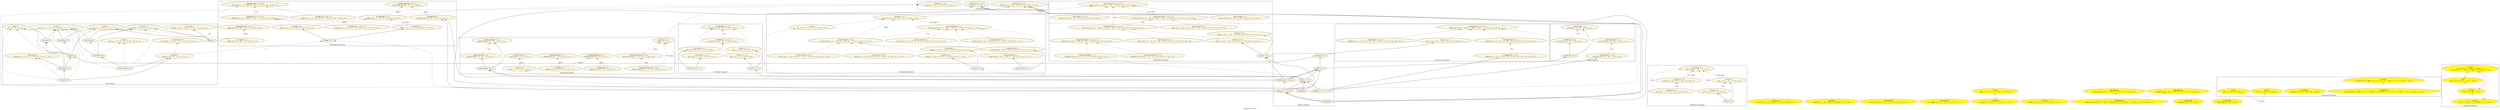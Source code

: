 digraph Is {
  label = "Predicative Classes"
  rankdir = BT

  node [fontname = monospace, style = filled, fillcolor = cornsilk]
  edge [fontname = monospace]

  // IsProper [label = "\N X\nproper (x : A) : X x x"]

  subgraph cluster_order_theory_classes {
    label = "Order Theory"

  IsAntisym [label = "\N X Y\nantisym (x y : A) (a : Y x y) (b : Y y x) : X x y"]
  IsAsym [label = "\N X\nasym (x y : A) (a : X x y) (b : X y x) : 0"]
  IsConnex [label = "\N X\nconnex (x y : A) : X x y \\/ X y x"]
  IsCotrans [label = "\N X\ncotrans (x y z : A) (a : X x z) : X x y \\/ X y z"]
  IsIrrefl [label = "\N X\nirrefl (x : A) (a : X x x) : 0"]
  IsRefl [label = "\N X\nrefl (x : A) : X x x"]
  IsStrConnex [label = "\N X Y\nstr_connex (x y : A) : Y x y \\/ X x y \\/ Y y x"]
  IsSym [label = "\N X\nsym (x y : A) (a : X x y) : X y x"]
  IsTrans [label = "\N X\ntrans (x y z : A) (a : X x y) (b : X y z) : X x z"]

    IsApart [label = "\N X"]
    IsEquiv [label = "\N X"]
    IsPartEquiv [label = "\N X"]
    IsPartOrd [label = "\N X Y"]
    IsPreord [label = "\N X"]
    IsStrPartOrd [label = "\N X"]
    IsStrPreord [label = "\N X"]
    IsStrTotOrd [label = "\N X Y"]
    IsTotOrd [label = "\N X Y"]
  }

  subgraph cluster_cancel {
  label = "Cancellative Fragment"
  IsCancelBinFnL [label = "\N X Y k\ncancel_bin_fn_l (x : A1) (y z : A0) (a : Y (k x y) (k x z)) : X y z"]
  IsCancelBinFnR [label = "\N X Y k\ncancel_bin_fn_r (x y : A0) (z : A1) (a : Y (k x z) (k y z)) : X x y"]
  IsCancelActL [label = "\N X al\ncancel_act_l (x : A) (a b : B) (s : X (al x a) (al x b)) : X a b"]
  IsCancelActLR [label = "\N X Y al\ncancel_act_l_r (x y : A) (a : B) (s : Y (al x a) (al y a)) : X x y"]
  IsCancelActR [label = "\N X ar\ncancel_act_r (a b : B) (x : A) (s : X (ar a x) (ar b x)) : X a b"]
  IsCancelActRL [label = "\N X Y ar\ncancel_act_r_l (a : B) (x y : A) (s : Y (ar a x) (ar a y)) : X x y"]
  IsCancelFormL [label = "\N X Y s\ncancel_form_l (a b c : B) (t : X (s a b) (s a c)) : Y b c"]
  IsCancelFormR [label = "\N X Y s\ncancel_form_r (a b c : B) (t : X (s a c) (s b c)) : Y a b"]
  IsCancelL [label = "\N X k\ncancel_l (x y z : A) (a : X (k x y) (k x z)) : X y z"]
  IsCancelR [label = "\N X k\ncancel_r (x y z : A) (a : X (k x z) (k y z)) : X x y"]
  IsInj [label = "\N X f\ninj (x y : A) (a : X (f x) (f y)) : X x y"]
  IsInjUnFn [label = "\N X Y f\ninj_un_fn (x y : A) (a : Y (f x) (f y)) : X x y"]
    IsCancel [label = "\N X k"]
    IsCancelForm [label = "\N X Y s"]
  }

  subgraph cluster_assoc {
  label = "Associative Fragment"
  IsAssoc [label = "\N X k\nassoc (x y z : A) : X (k x (k y z)) (k (k x y) z)"]
  IsCompatActL [label = "\N X k al\ncompat_act_l (x y : A) (a : B) : X (al x (al y a)) (al (k x y) a)"]
  IsCompatActR [label = "\N X k ar\ncompat_act_r (a : B) (x y : A) : X (ar a (k x y)) (ar (ar a x) y)"]
  IsCompatActs [label = "\N X al ar\ncompat_acts (x : A) (a : C) (y : B) : X (al x (ar a y)) (ar (al x a) y)"]
  IsCompatBinFns [label = "\N X k m n p\ncompat_bin_fns (x : A0) (y : A1) (z : A2) : X (n x (m y z)) (p (k x y) z)"]
  }

  subgraph cluster_distr {
  label = "Distributive Fragment"
  IsDistrUnFns [label = "\N X f g k h m\ndistr_un_fns (x : A0) (y : A1) : X (h (k x y)) (m (f x) (g y))"]
  IsDistrUnFn [label = "\N X f k m\ndistr_un_fn (x y : A) : X (f (k x y)) (m (f x) (f y))"]
  IsDistrUnOp [label = "\N X f k\ndistr_un_op (x y : A) : X (f (k x y)) (k (f x) (f y))"]
  IsAntidistrUnFns [label = "\N X f g k h m\nantidistr_un_fns (x : A0) (y : A1) : X (h (k x y)) (m (f y) (g x))"]
  IsAntidistrUnFn [label = "\N X f k m\nantidistr_un_fn (x y : A) : X (f (k x y)) (m (f y) (f x))"]
  IsAntidistrUnOp [label = "\N X f k\nantidistr_un_op (x y : A) : X (f (k x y)) (k (f y) (f x))"]
  IsDistrBinFnsL [label = "\N X k m n p q\ndistr_bin_fns_l (x : A0) (y : A1) (z : A2) : X (p x (n y z)) (q (k x y) (m x z))"]
  IsDistrBinFnsR [label = "\N X k m n p q\ndistr_bin_fns_r (x : A0) (y : A1) (z : A2) : X (p (n x y) z) (q (k x z) (m y z))"]
  IsDistrActL [label = "\N X al k\ndistr_act_l (x : A) (a b : B) : X (al x (k a b)) (k (al x a) (al x b))"]
  IsDistrActR [label = "\N X ar k\ndistr_act_r (a b : B) (x : A) : X (ar (k a b) x) (k (ar a x) (ar b x))"]
  IsDistrL [label = "\N X k m\ndistr_l (x y z : A) : X (k x (m y z)) (m (k x y) (k x z))"]
  IsDistrR [label = "\N X k m\ndistr_r (x y z : A) : X (k (m x y) z) (m (k x z) (k y z))"]
    IsDistr [label = "\N X k m"]
  }

  subgraph cluster_inv {
  label = "Invertible Fragment"
  IsInvBinFnL [label = "\N X x f k\ninv_bin_fn_l (y : A) : X (k (f y) y) x"]
  IsInvBinFnR [label = "\N X x f k\ninv_bin_fn_r (y : A) : X (k y (f y)) x"]
  IsInvFormL [label = "\N X x f s\ninv_form_l (y : A) : X (s (f y) y) x"]
  IsInvFormR [label = "\N X x f s\ninv_form_r (y : A) : X (s y (f y)) x"]
  IsInvL [label = "\N X x f k\ninv_l (y : A) : X (k (f y) y) x"]
  IsInvR [label = "\N X x f k\ninv_r (y : A) : X (k y (f y)) x"]
    IsInv [label = "\N X x f k"]
    IsInvForm [label = "\N X x f s"]
  }

  subgraph cluster_unl {
  label = "Unital Fragment"
  IsUnlElemActL [label = "\N X x al\nunl_elem_act_l (a : B) : X (al x a) a"]
  IsUnlElemActR [label = "\N X x ar\nunl_elem_act_r (a : B) : X (ar a x) a"]
  IsUnlElemL [label = "\N X x k\nunl_elem_l (y : A) : X (k x y) y"]
  IsUnlElemR [label = "\N X x k\nunl_elem_r (y : A) : X (k y x) y"]
    IsUnlElem [label = "\N X x k"]
  }

  subgraph cluster_absorb {
  label = "Absorbing Fragment"
  IsAbsorbElemActLR [label = "\N X a al\nabsorb_elem_act_l_r (x : A) : X (al x a) a"]
  IsAbsorbElemActRL [label = "\N X a ar\nabsorb_elem_act_r_l (x : A) : X (ar a x) a"]
  IsAbsorbElemL [label = "\N X x k\nabsorb_elem_l (y : A) : X (k x y) x"]
  IsAbsorbElemR [label = "\N X x k\nabsorb_elem_r (y : A) : X (k y x) x"]
  IsFixed [label = "\N X x f\nfixed : X (f x) x"]
  IsIdemBinOp [label = "\N X k\nidem_bin_op (x : A) : X (k x x) x"]
  IsIdemElemBinOp [label = "\N X x k\nidem_elem_bin_op : X (k x x) x"]
  IsIdemElemUnOp [label = "\N X x f\nidem_elem_un_op : X (f (f x)) (f x)"]
  IsIdemUnOp [label = "\N X f\nidem_un_op (x : A) : X (f (f x)) (f x)"]
  IsInvol [label = "\N X f\ninvol (x : A) : X (f (f x)) x"]
  IsInvolElem [label = "\N X x f\ninvol_elem : X (f (f x)) x"]
    IsAbsorbElem [label = "\N X x k"]
  }

  subgraph cluster_comm {
  label = "Commutative Fragment"
  IsComm [label = "\N X k f"]
  IsCommActLsR [label = "\N X al f bl\ncomm_act_ls_r (x : A) (a : B) : X (bl x (f a)) (f (al x a))"]
  IsCommActRsL [label = "\N X ar f br\ncomm_act_rs_l (a : B) (x : A) : X (br (f a) x) (f (ar a x))"]
  IsCommBinFnsL [label = "\N X k f m g\ncomm_bin_fns_l (x : A0) (y : A1) : X (m (f x) y) (g (k x y))"]
  IsCommBinFnsR [label = "\N X k f m g\ncomm_bin_fns_r (x : A0) (y : A1) : X (m x (f y)) (g (k x y))"]
  IsCommBinOp [label = "\N X k\ncomm_bin_op (x y : A) : X (k x y) (k y x)"]
  IsCommElemsBinOp [label = "\N X k x y\ncomm_elems_bin_op : X (k x y) (k y x)"]
  IsCommElemsForm [label = "\N X s a b\ncomm_elems_form (a b : B) : X (s a b) (s b a)"]
  IsCommForm [label = "\N X s\ncomm_form (a b : B) : X (s a b) (s b a)"]
  IsCommL [label = "\N X k f\ncomm_l (x y : A) : X (k (f x) y) (f (k x y))"]
  IsCommR [label = "\N X k f\ncomm_r (x y : A) : X (k x (f y)) (f (k x y))"]
  IsCommUnOps [label = "\N X f g\ncomm_un_ops (x : A) : X (f (g x)) (g (f x))"]
  }

  subgraph cluster_pres {
  label = "Preserving Fragment"
  IsBinPres [label = "\N X k m f\nbin_pres (x y : A) : X (f (k x y)) (m (f x) (f y))"]
  IsNullPres [label = "\N X x y f\nnull_pres : X (f x) y"]
  IsUnPres [label = "\N X f g h\nun_pres (x : A) : X (h (f x)) (g (h x))"]
  }

  subgraph cluster_abstract_algebra_classes {
    label = "Abstract Algebra"

    IsGrp [label = "\N X x f k"]
    IsGrpActL [label = "\N X x f k Y al"]
    IsGrpHom [label = "\N h"]
    IsMon [label = "\N X x k"]
    IsRing [label = "\N X x f k y m"]
    IsRingHom [label = "\N h"]
    IsSemigrp [label = "\N X k"]
    IsSemiring [label = "\N X x k y m"]
  }

  subgraph cluster_infl {
  label = "Inflationary Fragment"
  IsInfl [label = "\N X k"]
  IsInflActL [label = "\N X al\ninfl_act_l (x : A) (a : B) : X a (al x a)"]
  IsInflActR [label = "\N X ar\ninfl_act_r (a : B) (x : A) : X a (ar a x)"]
  IsInflL [label = "\N X k\ninfl_l (x y : A) : X y (k x y)"]
  IsInflR [label = "\N X k\ninfl_r (x y : A) : X x (k x y)"]
  IsInflUnOp [label = "\N X f\ninfl_un_op (x : A) : X x (f x)"]
  }

  IsContract [label = "\N\ncontract (x y : A) : dist (f x) (f y) <= dist x y", color = red, fillcolor = yellow]
  IsExpand [label = "\N\nexpand (x y : A) : dist x y <= dist (f x) (f y)", color = red, fillcolor = yellow]
  IsCohOrdRels [label = "\N\ncoh_ord_rels (x y : A) : x < y <-> x <= y /\\ x <> y", color = red, fillcolor = yellow]
  IsStrComono [label = "\N\nstr_comono (x y : A) (a : f x < f y) : x < y", color = red, fillcolor = yellow]
  IsStrMono [label = "\N\nstr_mono (x y : A) (a : x < y) : f x < f y", color = red, fillcolor = yellow]
  IsComono [label = "\N\ncomono (x y : A) (a : f x <= f y) : x <= y", color = red, fillcolor = yellow]
  IsMono [label = "\N\nmono (x y : A) (a : x <= y) : f x <= f y", color = red, fillcolor = yellow]
  IsMonoBinOp [label = "\N\nmono_bin_op (x0 y0 : A) (a0 : x0 <= y0) (x1 y1 : A) (a1 : x1 <= y1) : x0 + x1 <= y0 + y1", color = red, fillcolor = yellow]
  IsMonoBinOpL [label = "\N\nmono_bin_op_l (x y z : A) (a : x <= y) : z + x <= z + y", color = red, fillcolor = yellow]
  IsMonoBinOpR [label = "\N\nmono_bin_op_r (x y z : A) (a : x <= y) : x + z <= y + z", color = red, fillcolor = yellow]
  IsUpperBnd [label = "\N\nupper_bnd (y : A) : y <= x", color = red, fillcolor = yellow]
  IsLowerBnd [label = "\N\nlower_bnd (y : A) : x <= y", color = red, fillcolor = yellow]

  subgraph cluster_ext {
  label = "Extensional Fragment"
  IsFunExt [label = "\N\nfun_ext (A B : Type) (f g : A -> B) (a : forall x : A, f x = g x) : f = g", color = red, fillcolor = yellow]
  IsFunExtDep [label = "\N\nfun_ext_dep (A : Type) (P : A -> Type) (f g : forall x : A, P x) (a : forall x : A, f x = g x) : f = g", color = red, fillcolor = yellow]
  IsPropExt [label = "\N\nprop_ext (A B) (a : A <-> B) : A = B", color = red, fillcolor = yellow]
  IsIsoL [label = "\N\niso_l (a : A) : g (f a) = a", color = red, fillcolor = yellow]
  IsIsoR [label = "\N\niso_r (b : B) : f (g b) = b", color = red, fillcolor = yellow]
  }

  subgraph cluster_hott {
  label = "Homotopy Fragment"
  IsContr [label = "\N\ncontr : exists x : A, forall y : A, x = y", color = red, fillcolor = yellow]
  IsProp [label = "\N\nirrel (x y : A) : x = y", color = red, fillcolor = yellow]
  IsSet [label = "\N\nuip (x y : A) (a b : x = y) : a = b", color = red, fillcolor = yellow]
  IsTrunc [label = "\N\ntrunc_zero (A : Type) : IsTrunc O A\ntrunc_succ (n : nat) (A : Type) : IsTrunc (S n) A", color = red, fillcolor = yellow]
  }

  node [style = dashed]

  // Fields

  edge [style = solid]

  subgraph order_theory_fields {
    IsApart -> IsCotrans
    IsApart -> IsIrrefl
    IsApart -> IsSym
    IsEquiv -> IsRefl
    IsEquiv -> IsSym
    IsEquiv -> IsTrans
    IsPartEquiv -> IsSym
    IsPartEquiv -> IsTrans
    IsPartOrd -> IsAntisym
    IsPartOrd -> IsEquiv
    IsPartOrd -> IsPreord
    // IsPartOrd -> IsProper
    IsPreord -> IsRefl
    IsPreord -> IsTrans
    IsStrPartOrd -> IsIrrefl
    // IsStrTotOrd -> IsProper
    IsStrPartOrd -> IsTrans
    IsStrPreord -> IsIrrefl
    IsStrPreord -> IsTrans
    IsStrTotOrd -> IsConnex
    IsStrTotOrd -> IsStrPartOrd
    IsTotOrd -> IsConnex
    IsTotOrd -> IsPartOrd
  }

  subgraph metric_geometry_fields {
    IsInfl -> IsInflL
    IsInfl -> IsInflR
  }

  subgraph abstract_algebra_fields {
    IsAbsorbElem -> IsAbsorbElemL
    IsAbsorbElem -> IsAbsorbElemR
    IsCancel -> IsCancelL
    IsCancel -> IsCancelR
    IsCancelForm -> IsCancelFormL
    IsCancelForm -> IsCancelFormR
    IsComm -> IsCommL
    IsComm -> IsCommR
    IsDistr -> IsDistrL
    IsDistr -> IsDistrR
    IsGrp -> IsInv
    IsGrp -> IsMon
    // IsGrp -> IsProper
    IsGrpActL -> IsCompatActL
    IsGrpActL -> IsGrp
    IsGrpActL -> IsUnlElemActL
    // IsGrpActL -> IsProper
    IsGrpHom -> IsBinPres
    IsGrpHom -> IsGrp
    IsGrpHom -> IsGrp
    // IsGrpHom -> IsProper
    IsInv -> IsInvL
    IsInv -> IsInvR
    IsInvForm -> IsInvFormL
    IsInvForm -> IsInvFormR
    IsMon -> IsSemigrp
    IsMon -> IsUnlElem
    IsSemiring -> IsAbsorbElem
    IsSemiring -> IsCommBinOp
    IsSemiring -> IsDistr
    IsSemiring -> IsMon
    IsSemiring -> IsMon
    IsRing -> IsCommBinOp
    IsRing -> IsDistr
    IsRing -> IsGrp
    IsRing -> IsMon
    IsRingHom -> IsBinPres
    IsRingHom -> IsBinPres
    IsRingHom -> IsNullPres
    IsRingHom -> IsRing
    IsRingHom -> IsRing
    // IsRingHom -> IsProper
    IsSemigrp -> IsAssoc
    IsSemigrp -> IsEquiv
    // IsSemigrp -> IsProper
    IsUnlElem -> IsUnlElemL
    IsUnlElem -> IsUnlElemR
  }

  edge [color = red]

  IsIsoLR -> IsIsoL
  IsIsoLR -> IsIsoR

  // Derivations

  edge [style = dashed]

  edge [color = black]

  subgraph order_theory_derivations {
    IsConnex -> IsComm [label = "or"]
    IsConnex -> IsStrConnex
    IsEquiv -> IsPartEquiv
    IsEquiv -> IsPreord
    IsPartOrd -> IsRefl
    IsPartOrd -> IsTrans
    IsStrPartOrd -> IsAsym
    IsStrPartOrd -> IsStrPreord
    IsStrTotOrd -> IsAsym
    IsStrTotOrd -> IsIrrefl
    IsStrTotOrd -> IsTrans
    IsSym -> IsCommForm [label = "impl"]
    IsTotOrd -> IsAntisym
    IsTotOrd -> IsRefl
    IsTotOrd -> IsTrans
  }

  subgraph metric_geometry_derivations {
    IsInflL -> IsInflR [label = "flip"]
    IsInflL -> IsInflUnOp [label = "apply"]
    IsInflR -> IsInflUnOp [label = "flip apply"]
    IsInflActL -> IsInflActR [label = "flip"]
    IsInflActL -> IsInflUnOp [label = "apply"]
    IsInflActR -> IsInflUnOp [label = "flip apply"]
  }

  subgraph abstract_algebra_derivations {
    IsAbsorbElemActLR -> IsFixed [label = "apply"]
    IsAbsorbElemActRL -> IsAbsorbElemActLR [label = "flip"]
    IsAbsorbElemActRL -> IsFixed [label = "flip apply"]
    IsAbsorbElemL -> IsAbsorbElemR [label = "flip"]
    IsAntidistrUnFn -> IsAntidistrUnFns
    IsAntidistrUnOp -> IsAntidistrUnFns
    IsAssoc -> IsCompatBinFns
    IsCancelActL -> IsCancelBinFnL
    IsCancelActLR -> IsCancelBinFnR
    IsCancelActR -> IsCancelBinFnR
    IsCancelActRL -> IsCancelBinFnL
    IsCancelBinFnL -> IsCancelBinFnR [label = "flip"]
    IsCancelBinFnL -> IsInjUnFn [label = "apply"]
    IsCancelBinFnR -> IsInjUnFn [label = "flip apply"]
    IsCancelFormL -> IsCancelBinFnL
    IsCancelFormR -> IsCancelBinFnR
    IsCancelL -> IsCancelBinFnL
    IsCancelR -> IsCancelBinFnR
    IsCommActLsR -> IsCommBinFnsR
    IsCommActRsL -> IsCommBinFnsL
    IsCommBinFnsL -> IsCommBinFnsR [label = "flip"]
    IsCommBinOp -> IsCommElemsBinOp [label = "apply"]
    IsCommForm -> IsCommElemsForm [label = "apply"]
    IsCommL -> IsCommBinFnsL
    IsCommL -> IsCommUnOps [label = "flip apply"]
    IsCommR -> IsCommBinFnsR
    IsCommR -> IsCommUnOps [label = "apply"]
    IsCommUnOps -> IsCommElemsBinOp [label = "compose"]
    IsCommUnOps -> IsUnPres
    IsCompatActL -> IsCompatActR [label = "flip"]
    IsCompatActL -> IsCompatBinFns
    IsCompatActR -> IsCompatBinFns
    IsCompatActs -> IsCompatBinFns
    IsDistrActL -> IsDistrBinFnsL
    IsDistrActR -> IsDistrBinFnsR
    IsDistrBinFnsL -> IsDistrBinFnsR [label = "flip"]
    IsDistrBinFnsL -> IsDistrUnFns [label = "apply"]
    IsDistrBinFnsR -> IsDistrUnFns [label = "flip apply"]
    IsDistrL -> IsDistrBinFnsL
    IsDistrR -> IsDistrBinFnsR
    IsDistrUnFn -> IsBinPres
    IsDistrUnFn -> IsDistrUnFns
    IsDistrUnOp -> IsDistrUnFns
    IsFixed -> IsNullPres
    IsGrp -> IsAntidistrUnOp
    IsGrp -> IsCancel
    IsGrp -> IsFixed
    IsGrp -> IsInj
    IsGrp -> IsInvol
    IsGrpHom -> IsNullPres
    IsGrpHom -> IsUnPres
    IsIdemBinOp -> IsIdemElemBinOp [label = "apply"]
    IsIdemUnOp -> IsIdemElemBinOp [label = "compose"]
    IsIdemUnOp -> IsIdemElemUnOp [label = "apply"]
    IsInj -> IsInjUnFn
    IsInjUnFn -> IsDistrUnFns [label = "flip impl\nid"]
    IsInvBinFnL -> IsInvBinFnR [label = "flip"]
    IsInvFormL -> IsInvBinFnL
    IsInvFormR -> IsInvBinFnR
    IsInvL -> IsInvBinFnL
    IsInvR -> IsInvBinFnR
    IsInvol -> IsInvolElem [label = "apply"]
    // IsProper -> IsDistrUnFns [label = "impl\nid"]
    IsRing -> IsAbsorbElem
    IsRing -> IsComm
    IsRing -> IsSemiring
    IsUnlElemActL -> IsUnlElemActR [label = "flip"]
    IsUnlElemL -> IsUnlElemR [label = "flip"]
  }

  edge [color = red]

  IsContr -> IsProp
  IsContr -> IsTrunc
  IsFunExtDep -> IsFunExt
  IsMono -> IsStrMono
  IsMonoBinOp -> IsMonoBinOpL
  IsMonoBinOp -> IsMonoBinOpR
  IsProp -> IsSet
  IsProp -> IsTrunc
  IsSet -> IsTrunc
  IsStrMono -> IsMono
  IsTrunc -> IsContr
  IsTrunc -> IsProp
  IsTrunc -> IsSet

  // Specializations

  edge [color = black]

  edge [color = red]
}
